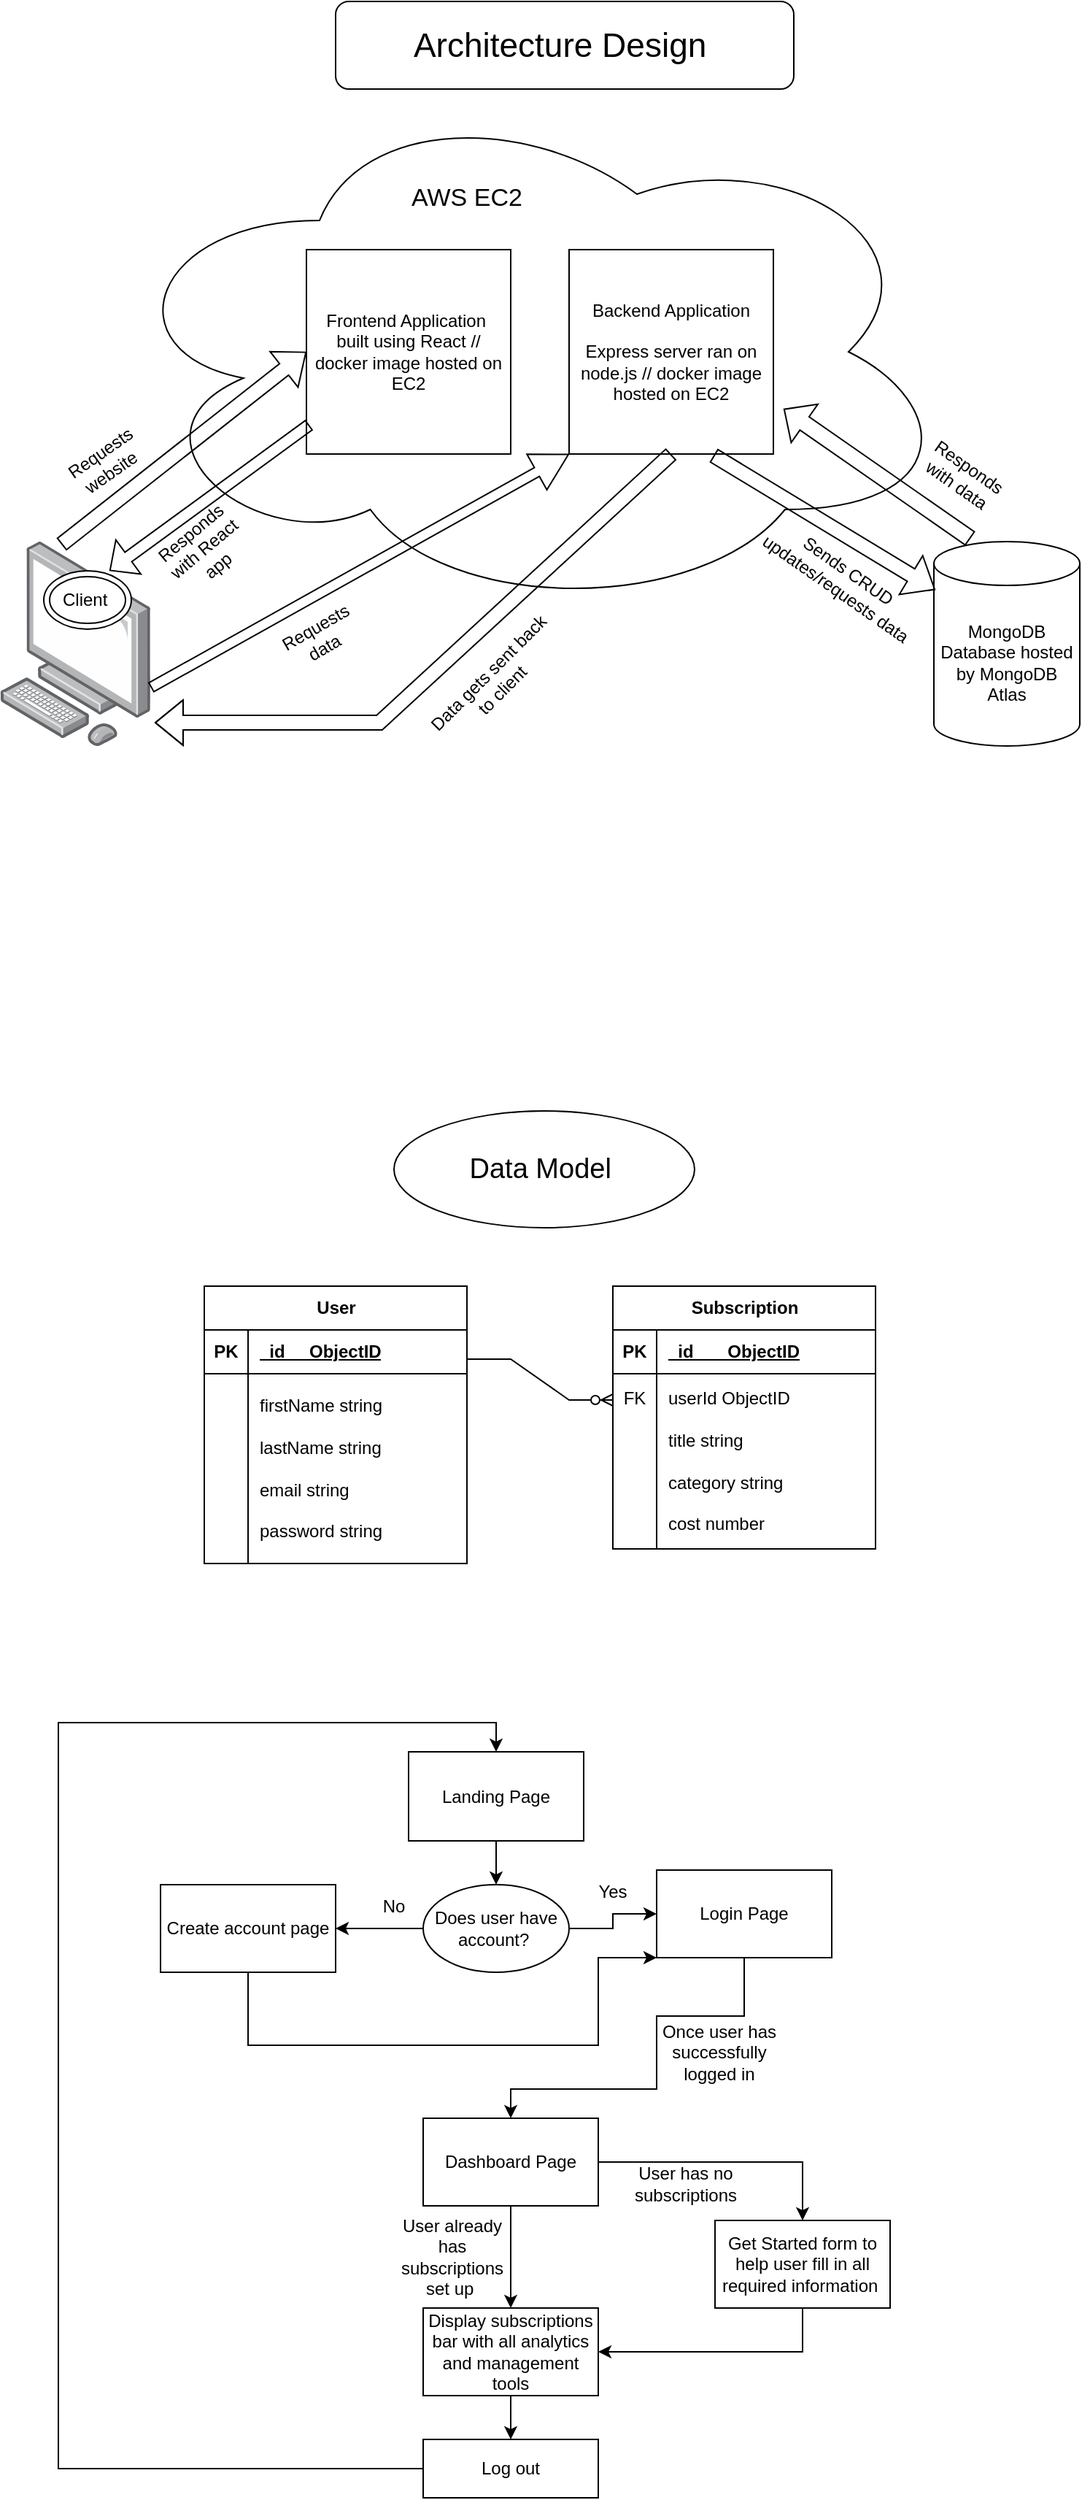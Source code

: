 <mxfile version="24.6.4" type="github">
  <diagram name="Page-1" id="WHK-kg4jEMvDLv7SOi1r">
    <mxGraphModel dx="1224" dy="1914" grid="1" gridSize="10" guides="1" tooltips="1" connect="1" arrows="1" fold="1" page="1" pageScale="1" pageWidth="827" pageHeight="1169" math="0" shadow="0">
      <root>
        <mxCell id="0" />
        <mxCell id="1" parent="0" />
        <mxCell id="h1sa3EF7rk6kOvTI1OVS-2" value="" style="image;points=[];aspect=fixed;html=1;align=center;shadow=0;dashed=0;image=img/lib/allied_telesis/computer_and_terminals/Personal_Computer.svg;" vertex="1" parent="1">
          <mxGeometry x="50" y="340" width="103.3" height="140" as="geometry" />
        </mxCell>
        <mxCell id="h1sa3EF7rk6kOvTI1OVS-4" value="Client&amp;nbsp;" style="ellipse;shape=doubleEllipse;whiteSpace=wrap;html=1;" vertex="1" parent="1">
          <mxGeometry x="80" y="360" width="60" height="40" as="geometry" />
        </mxCell>
        <mxCell id="h1sa3EF7rk6kOvTI1OVS-5" value="" style="ellipse;shape=cloud;whiteSpace=wrap;html=1;" vertex="1" parent="1">
          <mxGeometry x="124" y="30" width="580" height="360" as="geometry" />
        </mxCell>
        <mxCell id="h1sa3EF7rk6kOvTI1OVS-9" value="Frontend Application&amp;nbsp;&lt;div&gt;built using React // docker image hosted on EC2&lt;/div&gt;" style="whiteSpace=wrap;html=1;aspect=fixed;" vertex="1" parent="1">
          <mxGeometry x="260" y="140" width="140" height="140" as="geometry" />
        </mxCell>
        <mxCell id="h1sa3EF7rk6kOvTI1OVS-10" value="Backend Application&lt;div&gt;&lt;br&gt;&lt;/div&gt;&lt;div&gt;Express server ran on node.js // docker image hosted on EC2&lt;/div&gt;" style="whiteSpace=wrap;html=1;aspect=fixed;" vertex="1" parent="1">
          <mxGeometry x="440" y="140" width="140" height="140" as="geometry" />
        </mxCell>
        <mxCell id="h1sa3EF7rk6kOvTI1OVS-12" value="&lt;font style=&quot;font-size: 17px;&quot;&gt;AWS EC2&lt;/font&gt;" style="text;html=1;align=center;verticalAlign=middle;whiteSpace=wrap;rounded=0;" vertex="1" parent="1">
          <mxGeometry x="320" y="90" width="100" height="30" as="geometry" />
        </mxCell>
        <mxCell id="h1sa3EF7rk6kOvTI1OVS-14" value="MongoDB Database hosted by MongoDB Atlas" style="shape=cylinder3;whiteSpace=wrap;html=1;boundedLbl=1;backgroundOutline=1;size=15;" vertex="1" parent="1">
          <mxGeometry x="690" y="340" width="100" height="140" as="geometry" />
        </mxCell>
        <mxCell id="h1sa3EF7rk6kOvTI1OVS-15" value="&lt;font style=&quot;font-size: 23px;&quot;&gt;Architecture Design&amp;nbsp;&lt;/font&gt;" style="rounded=1;whiteSpace=wrap;html=1;" vertex="1" parent="1">
          <mxGeometry x="280" y="-30" width="314" height="60" as="geometry" />
        </mxCell>
        <mxCell id="h1sa3EF7rk6kOvTI1OVS-16" value="" style="shape=flexArrow;endArrow=classic;html=1;rounded=0;entryX=0;entryY=0.5;entryDx=0;entryDy=0;exitX=0.407;exitY=0.014;exitDx=0;exitDy=0;exitPerimeter=0;" edge="1" parent="1" source="h1sa3EF7rk6kOvTI1OVS-2" target="h1sa3EF7rk6kOvTI1OVS-9">
          <mxGeometry width="50" height="50" relative="1" as="geometry">
            <mxPoint x="103.3" y="360" as="sourcePoint" />
            <mxPoint x="153.3" y="310" as="targetPoint" />
          </mxGeometry>
        </mxCell>
        <mxCell id="h1sa3EF7rk6kOvTI1OVS-18" value="" style="shape=flexArrow;endArrow=classic;html=1;rounded=0;width=8;endSize=4.85;entryX=0.75;entryY=0;entryDx=0;entryDy=0;exitX=0.014;exitY=0.857;exitDx=0;exitDy=0;exitPerimeter=0;entryPerimeter=0;" edge="1" parent="1" source="h1sa3EF7rk6kOvTI1OVS-9" target="h1sa3EF7rk6kOvTI1OVS-4">
          <mxGeometry width="50" height="50" relative="1" as="geometry">
            <mxPoint x="250" y="330" as="sourcePoint" />
            <mxPoint x="270" y="310" as="targetPoint" />
            <Array as="points" />
          </mxGeometry>
        </mxCell>
        <mxCell id="h1sa3EF7rk6kOvTI1OVS-19" value="Requests website&amp;nbsp;" style="text;html=1;align=center;verticalAlign=middle;whiteSpace=wrap;rounded=0;rotation=-35;" vertex="1" parent="1">
          <mxGeometry x="93.3" y="270" width="60" height="30" as="geometry" />
        </mxCell>
        <mxCell id="h1sa3EF7rk6kOvTI1OVS-21" value="Responds with React app" style="text;html=1;align=center;verticalAlign=middle;whiteSpace=wrap;rounded=0;rotation=-40;" vertex="1" parent="1">
          <mxGeometry x="160" y="330" width="60" height="30" as="geometry" />
        </mxCell>
        <mxCell id="h1sa3EF7rk6kOvTI1OVS-22" value="" style="shape=flexArrow;endArrow=classic;html=1;rounded=0;width=7;endSize=7.92;entryX=0;entryY=1;entryDx=0;entryDy=0;" edge="1" parent="1" target="h1sa3EF7rk6kOvTI1OVS-10">
          <mxGeometry width="50" height="50" relative="1" as="geometry">
            <mxPoint x="153.3" y="440" as="sourcePoint" />
            <mxPoint x="203.3" y="390" as="targetPoint" />
          </mxGeometry>
        </mxCell>
        <mxCell id="h1sa3EF7rk6kOvTI1OVS-23" value="Requests data&amp;nbsp;" style="text;html=1;align=center;verticalAlign=middle;whiteSpace=wrap;rounded=0;rotation=-30;" vertex="1" parent="1">
          <mxGeometry x="240" y="390" width="60" height="30" as="geometry" />
        </mxCell>
        <mxCell id="h1sa3EF7rk6kOvTI1OVS-24" value="" style="shape=flexArrow;endArrow=classic;html=1;rounded=0;entryX=1.026;entryY=0.886;entryDx=0;entryDy=0;entryPerimeter=0;exitX=0.5;exitY=1;exitDx=0;exitDy=0;" edge="1" parent="1" source="h1sa3EF7rk6kOvTI1OVS-10" target="h1sa3EF7rk6kOvTI1OVS-2">
          <mxGeometry width="50" height="50" relative="1" as="geometry">
            <mxPoint x="250" y="510" as="sourcePoint" />
            <mxPoint x="380" y="410" as="targetPoint" />
            <Array as="points">
              <mxPoint x="310" y="464" />
            </Array>
          </mxGeometry>
        </mxCell>
        <mxCell id="h1sa3EF7rk6kOvTI1OVS-25" value="" style="shape=flexArrow;endArrow=classic;html=1;rounded=0;entryX=0.01;entryY=0.236;entryDx=0;entryDy=0;entryPerimeter=0;exitX=0.707;exitY=1.007;exitDx=0;exitDy=0;exitPerimeter=0;" edge="1" parent="1" source="h1sa3EF7rk6kOvTI1OVS-10" target="h1sa3EF7rk6kOvTI1OVS-14">
          <mxGeometry width="50" height="50" relative="1" as="geometry">
            <mxPoint x="270" y="320" as="sourcePoint" />
            <mxPoint x="320" y="270" as="targetPoint" />
            <Array as="points" />
          </mxGeometry>
        </mxCell>
        <mxCell id="h1sa3EF7rk6kOvTI1OVS-26" value="Sends CRUD updates/requests data" style="text;html=1;align=center;verticalAlign=middle;whiteSpace=wrap;rounded=0;rotation=35;" vertex="1" parent="1">
          <mxGeometry x="564" y="351.47" width="126" height="30" as="geometry" />
        </mxCell>
        <mxCell id="h1sa3EF7rk6kOvTI1OVS-27" value="" style="shape=flexArrow;endArrow=classic;html=1;rounded=0;width=11;endSize=5.32;entryX=1.05;entryY=0.779;entryDx=0;entryDy=0;exitX=0.25;exitY=-0.014;exitDx=0;exitDy=0;exitPerimeter=0;entryPerimeter=0;" edge="1" parent="1" source="h1sa3EF7rk6kOvTI1OVS-14" target="h1sa3EF7rk6kOvTI1OVS-10">
          <mxGeometry width="50" height="50" relative="1" as="geometry">
            <mxPoint x="270" y="320" as="sourcePoint" />
            <mxPoint x="320" y="270" as="targetPoint" />
          </mxGeometry>
        </mxCell>
        <mxCell id="h1sa3EF7rk6kOvTI1OVS-28" value="Responds with data" style="text;html=1;align=center;verticalAlign=middle;whiteSpace=wrap;rounded=0;rotation=35;" vertex="1" parent="1">
          <mxGeometry x="680" y="280" width="60" height="30" as="geometry" />
        </mxCell>
        <mxCell id="h1sa3EF7rk6kOvTI1OVS-29" value="Data gets sent back to client&amp;nbsp;" style="text;html=1;align=center;verticalAlign=middle;whiteSpace=wrap;rounded=0;rotation=-45;" vertex="1" parent="1">
          <mxGeometry x="330" y="420" width="120" height="30" as="geometry" />
        </mxCell>
        <mxCell id="h1sa3EF7rk6kOvTI1OVS-30" value="User" style="shape=table;startSize=30;container=1;collapsible=1;childLayout=tableLayout;fixedRows=1;rowLines=0;fontStyle=1;align=center;resizeLast=1;html=1;" vertex="1" parent="1">
          <mxGeometry x="190" y="850" width="180" height="190" as="geometry" />
        </mxCell>
        <mxCell id="h1sa3EF7rk6kOvTI1OVS-31" value="" style="shape=tableRow;horizontal=0;startSize=0;swimlaneHead=0;swimlaneBody=0;fillColor=none;collapsible=0;dropTarget=0;points=[[0,0.5],[1,0.5]];portConstraint=eastwest;top=0;left=0;right=0;bottom=1;" vertex="1" parent="h1sa3EF7rk6kOvTI1OVS-30">
          <mxGeometry y="30" width="180" height="30" as="geometry" />
        </mxCell>
        <mxCell id="h1sa3EF7rk6kOvTI1OVS-32" value="PK" style="shape=partialRectangle;connectable=0;fillColor=none;top=0;left=0;bottom=0;right=0;fontStyle=1;overflow=hidden;whiteSpace=wrap;html=1;" vertex="1" parent="h1sa3EF7rk6kOvTI1OVS-31">
          <mxGeometry width="30" height="30" as="geometry">
            <mxRectangle width="30" height="30" as="alternateBounds" />
          </mxGeometry>
        </mxCell>
        <mxCell id="h1sa3EF7rk6kOvTI1OVS-33" value="_id &amp;nbsp; &amp;nbsp; ObjectID" style="shape=partialRectangle;connectable=0;fillColor=none;top=0;left=0;bottom=0;right=0;align=left;spacingLeft=6;fontStyle=5;overflow=hidden;whiteSpace=wrap;html=1;" vertex="1" parent="h1sa3EF7rk6kOvTI1OVS-31">
          <mxGeometry x="30" width="150" height="30" as="geometry">
            <mxRectangle width="150" height="30" as="alternateBounds" />
          </mxGeometry>
        </mxCell>
        <mxCell id="h1sa3EF7rk6kOvTI1OVS-34" value="" style="shape=tableRow;horizontal=0;startSize=0;swimlaneHead=0;swimlaneBody=0;fillColor=none;collapsible=0;dropTarget=0;points=[[0,0.5],[1,0.5]];portConstraint=eastwest;top=0;left=0;right=0;bottom=0;" vertex="1" parent="h1sa3EF7rk6kOvTI1OVS-30">
          <mxGeometry y="60" width="180" height="130" as="geometry" />
        </mxCell>
        <mxCell id="h1sa3EF7rk6kOvTI1OVS-35" value="" style="shape=partialRectangle;connectable=0;fillColor=none;top=0;left=0;bottom=0;right=0;editable=1;overflow=hidden;whiteSpace=wrap;html=1;" vertex="1" parent="h1sa3EF7rk6kOvTI1OVS-34">
          <mxGeometry width="30" height="130" as="geometry">
            <mxRectangle width="30" height="130" as="alternateBounds" />
          </mxGeometry>
        </mxCell>
        <mxCell id="h1sa3EF7rk6kOvTI1OVS-36" value="firstName string&lt;div&gt;&lt;br&gt;&lt;/div&gt;&lt;div&gt;lastName string&lt;/div&gt;&lt;div&gt;&lt;br&gt;&lt;/div&gt;&lt;div&gt;email string&lt;/div&gt;&lt;div&gt;&lt;br&gt;&lt;/div&gt;&lt;div&gt;password string&lt;/div&gt;" style="shape=partialRectangle;connectable=0;fillColor=none;top=0;left=0;bottom=0;right=0;align=left;spacingLeft=6;overflow=hidden;whiteSpace=wrap;html=1;" vertex="1" parent="h1sa3EF7rk6kOvTI1OVS-34">
          <mxGeometry x="30" width="150" height="130" as="geometry">
            <mxRectangle width="150" height="130" as="alternateBounds" />
          </mxGeometry>
        </mxCell>
        <mxCell id="h1sa3EF7rk6kOvTI1OVS-43" value="Subscription" style="shape=table;startSize=30;container=1;collapsible=1;childLayout=tableLayout;fixedRows=1;rowLines=0;fontStyle=1;align=center;resizeLast=1;html=1;" vertex="1" parent="1">
          <mxGeometry x="470" y="850" width="180" height="180" as="geometry" />
        </mxCell>
        <mxCell id="h1sa3EF7rk6kOvTI1OVS-44" value="" style="shape=tableRow;horizontal=0;startSize=0;swimlaneHead=0;swimlaneBody=0;fillColor=none;collapsible=0;dropTarget=0;points=[[0,0.5],[1,0.5]];portConstraint=eastwest;top=0;left=0;right=0;bottom=1;" vertex="1" parent="h1sa3EF7rk6kOvTI1OVS-43">
          <mxGeometry y="30" width="180" height="30" as="geometry" />
        </mxCell>
        <mxCell id="h1sa3EF7rk6kOvTI1OVS-45" value="PK" style="shape=partialRectangle;connectable=0;fillColor=none;top=0;left=0;bottom=0;right=0;fontStyle=1;overflow=hidden;whiteSpace=wrap;html=1;" vertex="1" parent="h1sa3EF7rk6kOvTI1OVS-44">
          <mxGeometry width="30" height="30" as="geometry">
            <mxRectangle width="30" height="30" as="alternateBounds" />
          </mxGeometry>
        </mxCell>
        <mxCell id="h1sa3EF7rk6kOvTI1OVS-46" value="_id &amp;nbsp; &amp;nbsp; &amp;nbsp; ObjectID" style="shape=partialRectangle;connectable=0;fillColor=none;top=0;left=0;bottom=0;right=0;align=left;spacingLeft=6;fontStyle=5;overflow=hidden;whiteSpace=wrap;html=1;" vertex="1" parent="h1sa3EF7rk6kOvTI1OVS-44">
          <mxGeometry x="30" width="150" height="30" as="geometry">
            <mxRectangle width="150" height="30" as="alternateBounds" />
          </mxGeometry>
        </mxCell>
        <mxCell id="h1sa3EF7rk6kOvTI1OVS-47" value="" style="shape=tableRow;horizontal=0;startSize=0;swimlaneHead=0;swimlaneBody=0;fillColor=none;collapsible=0;dropTarget=0;points=[[0,0.5],[1,0.5]];portConstraint=eastwest;top=0;left=0;right=0;bottom=0;" vertex="1" parent="h1sa3EF7rk6kOvTI1OVS-43">
          <mxGeometry y="60" width="180" height="120" as="geometry" />
        </mxCell>
        <mxCell id="h1sa3EF7rk6kOvTI1OVS-48" value="FK&lt;div&gt;&lt;br&gt;&lt;/div&gt;&lt;div&gt;&lt;br&gt;&lt;/div&gt;&lt;div&gt;&lt;br&gt;&lt;/div&gt;&lt;div&gt;&lt;br&gt;&lt;/div&gt;&lt;div&gt;&lt;br&gt;&lt;/div&gt;&lt;div&gt;&lt;br&gt;&lt;/div&gt;" style="shape=partialRectangle;connectable=0;fillColor=none;top=0;left=0;bottom=0;right=0;editable=1;overflow=hidden;whiteSpace=wrap;html=1;" vertex="1" parent="h1sa3EF7rk6kOvTI1OVS-47">
          <mxGeometry width="30" height="120" as="geometry">
            <mxRectangle width="30" height="120" as="alternateBounds" />
          </mxGeometry>
        </mxCell>
        <mxCell id="h1sa3EF7rk6kOvTI1OVS-49" value="userId ObjectID&lt;div&gt;&lt;br&gt;&lt;/div&gt;&lt;div&gt;title string&lt;/div&gt;&lt;div&gt;&lt;br&gt;&lt;/div&gt;&lt;div&gt;category string&lt;/div&gt;&lt;div&gt;&lt;br&gt;&lt;/div&gt;&lt;div&gt;cost number&lt;/div&gt;" style="shape=partialRectangle;connectable=0;fillColor=none;top=0;left=0;bottom=0;right=0;align=left;spacingLeft=6;overflow=hidden;whiteSpace=wrap;html=1;" vertex="1" parent="h1sa3EF7rk6kOvTI1OVS-47">
          <mxGeometry x="30" width="150" height="120" as="geometry">
            <mxRectangle width="150" height="120" as="alternateBounds" />
          </mxGeometry>
        </mxCell>
        <mxCell id="h1sa3EF7rk6kOvTI1OVS-56" value="" style="shape=tableRow;horizontal=0;startSize=0;swimlaneHead=0;swimlaneBody=0;fillColor=none;collapsible=0;dropTarget=0;points=[[0,0.5],[1,0.5]];portConstraint=eastwest;top=0;left=0;right=0;bottom=0;" vertex="1" parent="1">
          <mxGeometry x="190" y="1000" width="180" height="30" as="geometry" />
        </mxCell>
        <mxCell id="h1sa3EF7rk6kOvTI1OVS-57" value="" style="shape=partialRectangle;connectable=0;fillColor=none;top=0;left=0;bottom=0;right=0;editable=1;overflow=hidden;whiteSpace=wrap;html=1;" vertex="1" parent="h1sa3EF7rk6kOvTI1OVS-56">
          <mxGeometry width="30" height="30" as="geometry">
            <mxRectangle width="30" height="30" as="alternateBounds" />
          </mxGeometry>
        </mxCell>
        <mxCell id="h1sa3EF7rk6kOvTI1OVS-67" value="" style="edgeStyle=entityRelationEdgeStyle;fontSize=12;html=1;endArrow=ERzeroToMany;endFill=1;rounded=0;" edge="1" parent="1">
          <mxGeometry width="100" height="100" relative="1" as="geometry">
            <mxPoint x="370" y="900" as="sourcePoint" />
            <mxPoint x="470" y="928" as="targetPoint" />
          </mxGeometry>
        </mxCell>
        <mxCell id="h1sa3EF7rk6kOvTI1OVS-68" value="&lt;font style=&quot;font-size: 19px;&quot;&gt;Data Model&amp;nbsp;&lt;/font&gt;" style="ellipse;whiteSpace=wrap;html=1;align=center;" vertex="1" parent="1">
          <mxGeometry x="320" y="730" width="206" height="80" as="geometry" />
        </mxCell>
        <mxCell id="h1sa3EF7rk6kOvTI1OVS-75" style="edgeStyle=orthogonalEdgeStyle;rounded=0;orthogonalLoop=1;jettySize=auto;html=1;entryX=0.5;entryY=0;entryDx=0;entryDy=0;" edge="1" parent="1" source="h1sa3EF7rk6kOvTI1OVS-70" target="h1sa3EF7rk6kOvTI1OVS-74">
          <mxGeometry relative="1" as="geometry" />
        </mxCell>
        <mxCell id="h1sa3EF7rk6kOvTI1OVS-70" value="Landing Page" style="rounded=0;whiteSpace=wrap;html=1;" vertex="1" parent="1">
          <mxGeometry x="330" y="1169" width="120" height="61" as="geometry" />
        </mxCell>
        <mxCell id="h1sa3EF7rk6kOvTI1OVS-77" value="" style="edgeStyle=orthogonalEdgeStyle;rounded=0;orthogonalLoop=1;jettySize=auto;html=1;" edge="1" parent="1" source="h1sa3EF7rk6kOvTI1OVS-74" target="h1sa3EF7rk6kOvTI1OVS-76">
          <mxGeometry relative="1" as="geometry" />
        </mxCell>
        <mxCell id="h1sa3EF7rk6kOvTI1OVS-79" value="" style="edgeStyle=orthogonalEdgeStyle;rounded=0;orthogonalLoop=1;jettySize=auto;html=1;" edge="1" parent="1" source="h1sa3EF7rk6kOvTI1OVS-74" target="h1sa3EF7rk6kOvTI1OVS-78">
          <mxGeometry relative="1" as="geometry" />
        </mxCell>
        <mxCell id="h1sa3EF7rk6kOvTI1OVS-74" value="Does user have account?&amp;nbsp;" style="ellipse;whiteSpace=wrap;html=1;" vertex="1" parent="1">
          <mxGeometry x="340" y="1260" width="100" height="60" as="geometry" />
        </mxCell>
        <mxCell id="h1sa3EF7rk6kOvTI1OVS-83" style="edgeStyle=orthogonalEdgeStyle;rounded=0;orthogonalLoop=1;jettySize=auto;html=1;entryX=0;entryY=1;entryDx=0;entryDy=0;" edge="1" parent="1" source="h1sa3EF7rk6kOvTI1OVS-76" target="h1sa3EF7rk6kOvTI1OVS-78">
          <mxGeometry relative="1" as="geometry">
            <Array as="points">
              <mxPoint x="220" y="1370" />
              <mxPoint x="460" y="1370" />
              <mxPoint x="460" y="1310" />
            </Array>
          </mxGeometry>
        </mxCell>
        <mxCell id="h1sa3EF7rk6kOvTI1OVS-76" value="Create account page" style="rounded=0;whiteSpace=wrap;html=1;" vertex="1" parent="1">
          <mxGeometry x="160" y="1260" width="120" height="60" as="geometry" />
        </mxCell>
        <mxCell id="h1sa3EF7rk6kOvTI1OVS-85" style="edgeStyle=orthogonalEdgeStyle;rounded=0;orthogonalLoop=1;jettySize=auto;html=1;entryX=0.5;entryY=0;entryDx=0;entryDy=0;" edge="1" parent="1" source="h1sa3EF7rk6kOvTI1OVS-78" target="h1sa3EF7rk6kOvTI1OVS-84">
          <mxGeometry relative="1" as="geometry">
            <Array as="points">
              <mxPoint x="560" y="1350" />
              <mxPoint x="500" y="1350" />
              <mxPoint x="500" y="1400" />
              <mxPoint x="400" y="1400" />
            </Array>
          </mxGeometry>
        </mxCell>
        <mxCell id="h1sa3EF7rk6kOvTI1OVS-78" value="Login Page" style="rounded=0;whiteSpace=wrap;html=1;" vertex="1" parent="1">
          <mxGeometry x="500" y="1250" width="120" height="60" as="geometry" />
        </mxCell>
        <mxCell id="h1sa3EF7rk6kOvTI1OVS-80" value="No" style="text;html=1;align=center;verticalAlign=middle;whiteSpace=wrap;rounded=0;" vertex="1" parent="1">
          <mxGeometry x="290" y="1260" width="60" height="30" as="geometry" />
        </mxCell>
        <mxCell id="h1sa3EF7rk6kOvTI1OVS-81" value="Yes" style="text;html=1;align=center;verticalAlign=middle;whiteSpace=wrap;rounded=0;" vertex="1" parent="1">
          <mxGeometry x="440" y="1250" width="60" height="30" as="geometry" />
        </mxCell>
        <mxCell id="h1sa3EF7rk6kOvTI1OVS-88" value="" style="edgeStyle=orthogonalEdgeStyle;rounded=0;orthogonalLoop=1;jettySize=auto;html=1;" edge="1" parent="1" source="h1sa3EF7rk6kOvTI1OVS-84" target="h1sa3EF7rk6kOvTI1OVS-87">
          <mxGeometry relative="1" as="geometry" />
        </mxCell>
        <mxCell id="h1sa3EF7rk6kOvTI1OVS-90" style="edgeStyle=orthogonalEdgeStyle;rounded=0;orthogonalLoop=1;jettySize=auto;html=1;entryX=0.5;entryY=0;entryDx=0;entryDy=0;" edge="1" parent="1" source="h1sa3EF7rk6kOvTI1OVS-84" target="h1sa3EF7rk6kOvTI1OVS-89">
          <mxGeometry relative="1" as="geometry" />
        </mxCell>
        <mxCell id="h1sa3EF7rk6kOvTI1OVS-84" value="Dashboard Page" style="rounded=0;whiteSpace=wrap;html=1;" vertex="1" parent="1">
          <mxGeometry x="340" y="1420" width="120" height="60" as="geometry" />
        </mxCell>
        <mxCell id="h1sa3EF7rk6kOvTI1OVS-86" value="Once user has successfully logged in" style="text;html=1;align=center;verticalAlign=middle;whiteSpace=wrap;rounded=0;" vertex="1" parent="1">
          <mxGeometry x="500" y="1360" width="86" height="30" as="geometry" />
        </mxCell>
        <mxCell id="h1sa3EF7rk6kOvTI1OVS-96" value="" style="edgeStyle=orthogonalEdgeStyle;rounded=0;orthogonalLoop=1;jettySize=auto;html=1;" edge="1" parent="1" source="h1sa3EF7rk6kOvTI1OVS-87" target="h1sa3EF7rk6kOvTI1OVS-95">
          <mxGeometry relative="1" as="geometry" />
        </mxCell>
        <mxCell id="h1sa3EF7rk6kOvTI1OVS-87" value="Display subscriptions bar with all analytics and management tools" style="rounded=0;whiteSpace=wrap;html=1;" vertex="1" parent="1">
          <mxGeometry x="340" y="1550" width="120" height="60" as="geometry" />
        </mxCell>
        <mxCell id="h1sa3EF7rk6kOvTI1OVS-91" style="edgeStyle=orthogonalEdgeStyle;rounded=0;orthogonalLoop=1;jettySize=auto;html=1;entryX=1;entryY=0.5;entryDx=0;entryDy=0;" edge="1" parent="1" source="h1sa3EF7rk6kOvTI1OVS-89" target="h1sa3EF7rk6kOvTI1OVS-87">
          <mxGeometry relative="1" as="geometry">
            <Array as="points">
              <mxPoint x="600" y="1580" />
            </Array>
          </mxGeometry>
        </mxCell>
        <mxCell id="h1sa3EF7rk6kOvTI1OVS-89" value="Get Started form to help user fill in all required information&amp;nbsp;" style="rounded=0;whiteSpace=wrap;html=1;" vertex="1" parent="1">
          <mxGeometry x="540" y="1490" width="120" height="60" as="geometry" />
        </mxCell>
        <mxCell id="h1sa3EF7rk6kOvTI1OVS-92" value="User already has subscriptions set up&amp;nbsp;" style="text;html=1;align=center;verticalAlign=middle;whiteSpace=wrap;rounded=0;" vertex="1" parent="1">
          <mxGeometry x="330" y="1500" width="60" height="30" as="geometry" />
        </mxCell>
        <mxCell id="h1sa3EF7rk6kOvTI1OVS-94" value="User has no subscriptions" style="text;html=1;align=center;verticalAlign=middle;whiteSpace=wrap;rounded=0;" vertex="1" parent="1">
          <mxGeometry x="490" y="1450" width="60" height="30" as="geometry" />
        </mxCell>
        <mxCell id="h1sa3EF7rk6kOvTI1OVS-97" style="edgeStyle=orthogonalEdgeStyle;rounded=0;orthogonalLoop=1;jettySize=auto;html=1;entryX=0.5;entryY=0;entryDx=0;entryDy=0;" edge="1" parent="1" source="h1sa3EF7rk6kOvTI1OVS-95" target="h1sa3EF7rk6kOvTI1OVS-70">
          <mxGeometry relative="1" as="geometry">
            <Array as="points">
              <mxPoint x="90" y="1660" />
              <mxPoint x="90" y="1149" />
              <mxPoint x="390" y="1149" />
            </Array>
          </mxGeometry>
        </mxCell>
        <mxCell id="h1sa3EF7rk6kOvTI1OVS-95" value="Log out" style="rounded=0;whiteSpace=wrap;html=1;" vertex="1" parent="1">
          <mxGeometry x="340" y="1640" width="120" height="40" as="geometry" />
        </mxCell>
      </root>
    </mxGraphModel>
  </diagram>
</mxfile>
